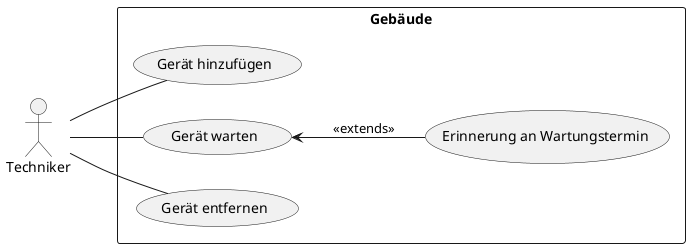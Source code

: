@startuml

left to right direction
actor "Techniker" as bt

rectangle Gebäude {
  usecase "Gerät hinzufügen" as UC1
  usecase "Gerät warten" as UC2
  usecase "Gerät entfernen" as UC3
  usecase "Erinnerung an Wartungstermin" as UC4
}

bt -- UC1
bt -- UC2
bt -- UC3

UC2 <-- UC4 : <<extends>>
@enduml